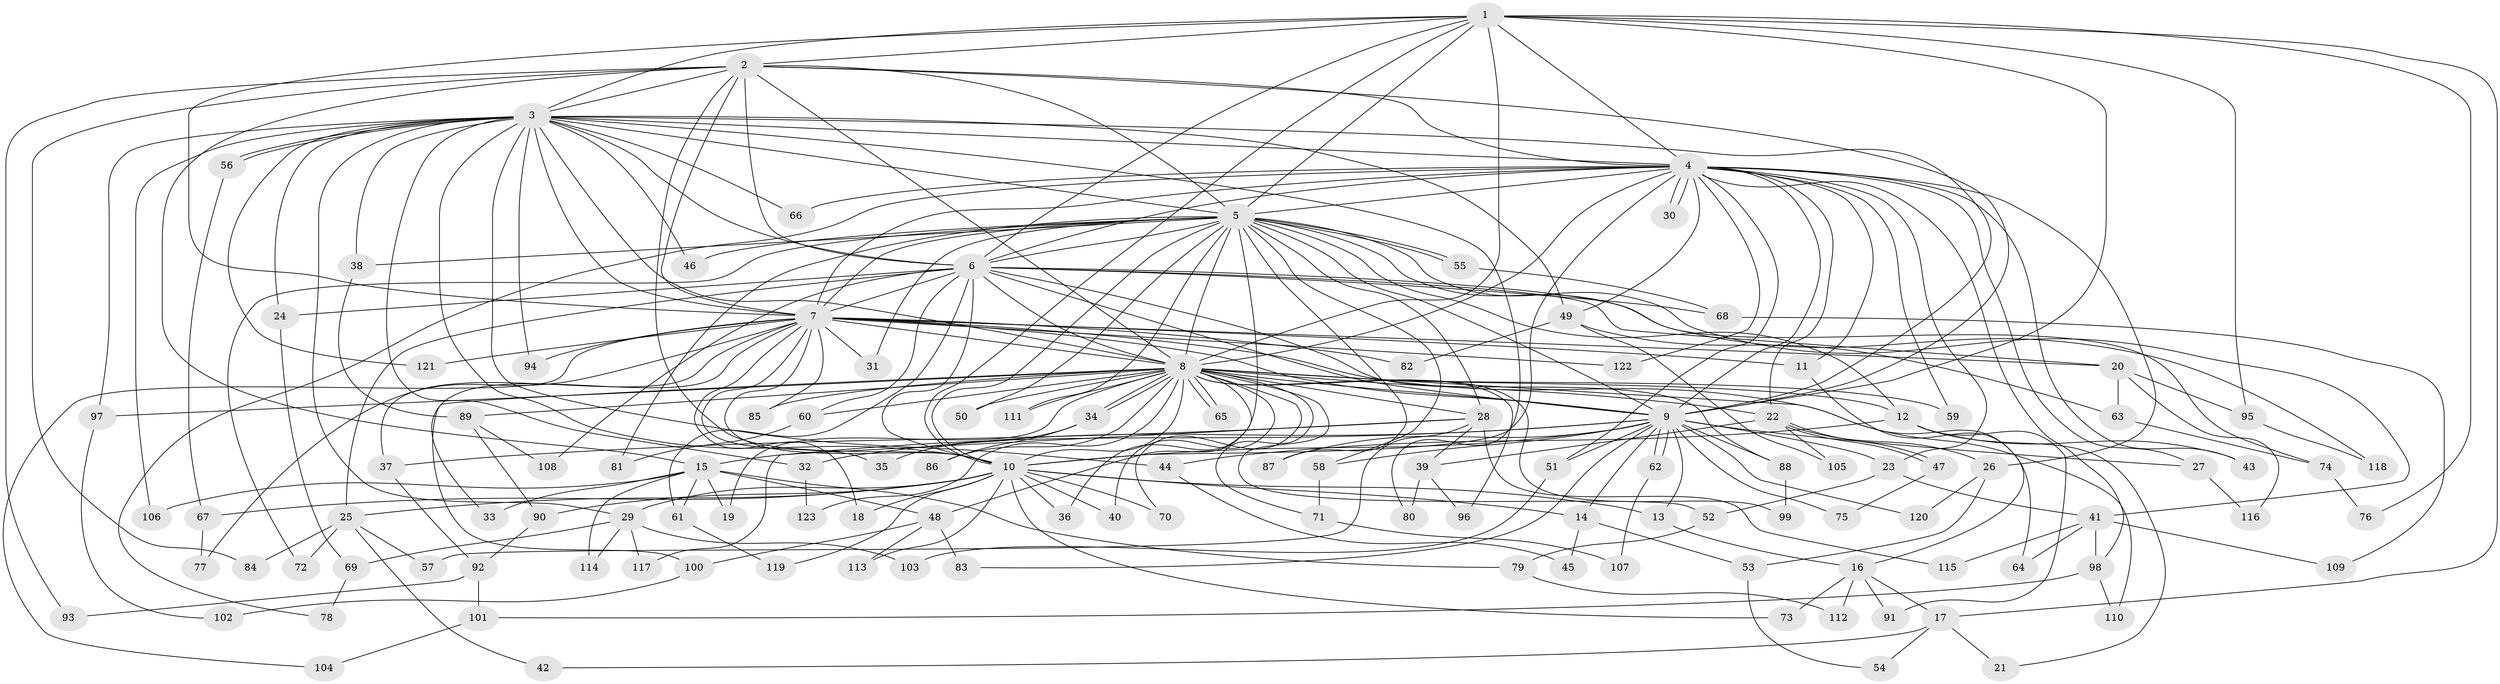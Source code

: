 // Generated by graph-tools (version 1.1) at 2025/43/03/09/25 04:43:46]
// undirected, 123 vertices, 271 edges
graph export_dot {
graph [start="1"]
  node [color=gray90,style=filled];
  1;
  2;
  3;
  4;
  5;
  6;
  7;
  8;
  9;
  10;
  11;
  12;
  13;
  14;
  15;
  16;
  17;
  18;
  19;
  20;
  21;
  22;
  23;
  24;
  25;
  26;
  27;
  28;
  29;
  30;
  31;
  32;
  33;
  34;
  35;
  36;
  37;
  38;
  39;
  40;
  41;
  42;
  43;
  44;
  45;
  46;
  47;
  48;
  49;
  50;
  51;
  52;
  53;
  54;
  55;
  56;
  57;
  58;
  59;
  60;
  61;
  62;
  63;
  64;
  65;
  66;
  67;
  68;
  69;
  70;
  71;
  72;
  73;
  74;
  75;
  76;
  77;
  78;
  79;
  80;
  81;
  82;
  83;
  84;
  85;
  86;
  87;
  88;
  89;
  90;
  91;
  92;
  93;
  94;
  95;
  96;
  97;
  98;
  99;
  100;
  101;
  102;
  103;
  104;
  105;
  106;
  107;
  108;
  109;
  110;
  111;
  112;
  113;
  114;
  115;
  116;
  117;
  118;
  119;
  120;
  121;
  122;
  123;
  1 -- 2;
  1 -- 3;
  1 -- 4;
  1 -- 5;
  1 -- 6;
  1 -- 7;
  1 -- 8;
  1 -- 9;
  1 -- 10;
  1 -- 17;
  1 -- 76;
  1 -- 95;
  2 -- 3;
  2 -- 4;
  2 -- 5;
  2 -- 6;
  2 -- 7;
  2 -- 8;
  2 -- 9;
  2 -- 10;
  2 -- 15;
  2 -- 84;
  2 -- 93;
  3 -- 4;
  3 -- 5;
  3 -- 6;
  3 -- 7;
  3 -- 8;
  3 -- 9;
  3 -- 10;
  3 -- 24;
  3 -- 29;
  3 -- 32;
  3 -- 38;
  3 -- 44;
  3 -- 46;
  3 -- 49;
  3 -- 56;
  3 -- 56;
  3 -- 66;
  3 -- 80;
  3 -- 94;
  3 -- 97;
  3 -- 106;
  3 -- 121;
  4 -- 5;
  4 -- 6;
  4 -- 7;
  4 -- 8;
  4 -- 9;
  4 -- 10;
  4 -- 11;
  4 -- 22;
  4 -- 23;
  4 -- 26;
  4 -- 27;
  4 -- 30;
  4 -- 30;
  4 -- 43;
  4 -- 49;
  4 -- 51;
  4 -- 59;
  4 -- 66;
  4 -- 78;
  4 -- 98;
  4 -- 122;
  5 -- 6;
  5 -- 7;
  5 -- 8;
  5 -- 9;
  5 -- 10;
  5 -- 12;
  5 -- 28;
  5 -- 31;
  5 -- 38;
  5 -- 41;
  5 -- 46;
  5 -- 48;
  5 -- 50;
  5 -- 55;
  5 -- 55;
  5 -- 58;
  5 -- 72;
  5 -- 74;
  5 -- 81;
  5 -- 87;
  5 -- 111;
  6 -- 7;
  6 -- 8;
  6 -- 9;
  6 -- 10;
  6 -- 20;
  6 -- 24;
  6 -- 25;
  6 -- 60;
  6 -- 61;
  6 -- 68;
  6 -- 88;
  6 -- 108;
  6 -- 118;
  7 -- 8;
  7 -- 9;
  7 -- 10;
  7 -- 11;
  7 -- 18;
  7 -- 20;
  7 -- 31;
  7 -- 33;
  7 -- 35;
  7 -- 37;
  7 -- 64;
  7 -- 77;
  7 -- 82;
  7 -- 85;
  7 -- 94;
  7 -- 104;
  7 -- 121;
  7 -- 122;
  8 -- 9;
  8 -- 10;
  8 -- 12;
  8 -- 19;
  8 -- 22;
  8 -- 28;
  8 -- 34;
  8 -- 34;
  8 -- 36;
  8 -- 40;
  8 -- 50;
  8 -- 52;
  8 -- 59;
  8 -- 60;
  8 -- 65;
  8 -- 65;
  8 -- 70;
  8 -- 71;
  8 -- 85;
  8 -- 86;
  8 -- 89;
  8 -- 96;
  8 -- 97;
  8 -- 99;
  8 -- 100;
  8 -- 110;
  8 -- 111;
  8 -- 123;
  9 -- 10;
  9 -- 13;
  9 -- 14;
  9 -- 15;
  9 -- 23;
  9 -- 27;
  9 -- 32;
  9 -- 51;
  9 -- 58;
  9 -- 62;
  9 -- 62;
  9 -- 75;
  9 -- 83;
  9 -- 87;
  9 -- 88;
  9 -- 120;
  10 -- 13;
  10 -- 14;
  10 -- 18;
  10 -- 25;
  10 -- 29;
  10 -- 36;
  10 -- 40;
  10 -- 67;
  10 -- 70;
  10 -- 73;
  10 -- 90;
  10 -- 113;
  10 -- 119;
  11 -- 16;
  12 -- 21;
  12 -- 43;
  12 -- 44;
  12 -- 91;
  13 -- 16;
  14 -- 45;
  14 -- 53;
  15 -- 19;
  15 -- 33;
  15 -- 48;
  15 -- 61;
  15 -- 79;
  15 -- 106;
  15 -- 114;
  16 -- 17;
  16 -- 73;
  16 -- 91;
  16 -- 112;
  17 -- 21;
  17 -- 42;
  17 -- 54;
  20 -- 63;
  20 -- 95;
  20 -- 116;
  22 -- 26;
  22 -- 39;
  22 -- 47;
  22 -- 47;
  22 -- 105;
  23 -- 41;
  23 -- 52;
  24 -- 69;
  25 -- 42;
  25 -- 57;
  25 -- 72;
  25 -- 84;
  26 -- 53;
  26 -- 120;
  27 -- 116;
  28 -- 37;
  28 -- 39;
  28 -- 57;
  28 -- 115;
  28 -- 117;
  29 -- 69;
  29 -- 103;
  29 -- 114;
  29 -- 117;
  32 -- 123;
  34 -- 35;
  34 -- 86;
  37 -- 92;
  38 -- 89;
  39 -- 80;
  39 -- 96;
  41 -- 64;
  41 -- 98;
  41 -- 109;
  41 -- 115;
  44 -- 45;
  47 -- 75;
  48 -- 83;
  48 -- 100;
  48 -- 113;
  49 -- 63;
  49 -- 82;
  49 -- 105;
  51 -- 103;
  52 -- 79;
  53 -- 54;
  55 -- 68;
  56 -- 67;
  58 -- 71;
  60 -- 81;
  61 -- 119;
  62 -- 107;
  63 -- 74;
  67 -- 77;
  68 -- 109;
  69 -- 78;
  71 -- 107;
  74 -- 76;
  79 -- 112;
  88 -- 99;
  89 -- 90;
  89 -- 108;
  90 -- 92;
  92 -- 93;
  92 -- 101;
  95 -- 118;
  97 -- 102;
  98 -- 101;
  98 -- 110;
  100 -- 102;
  101 -- 104;
}
